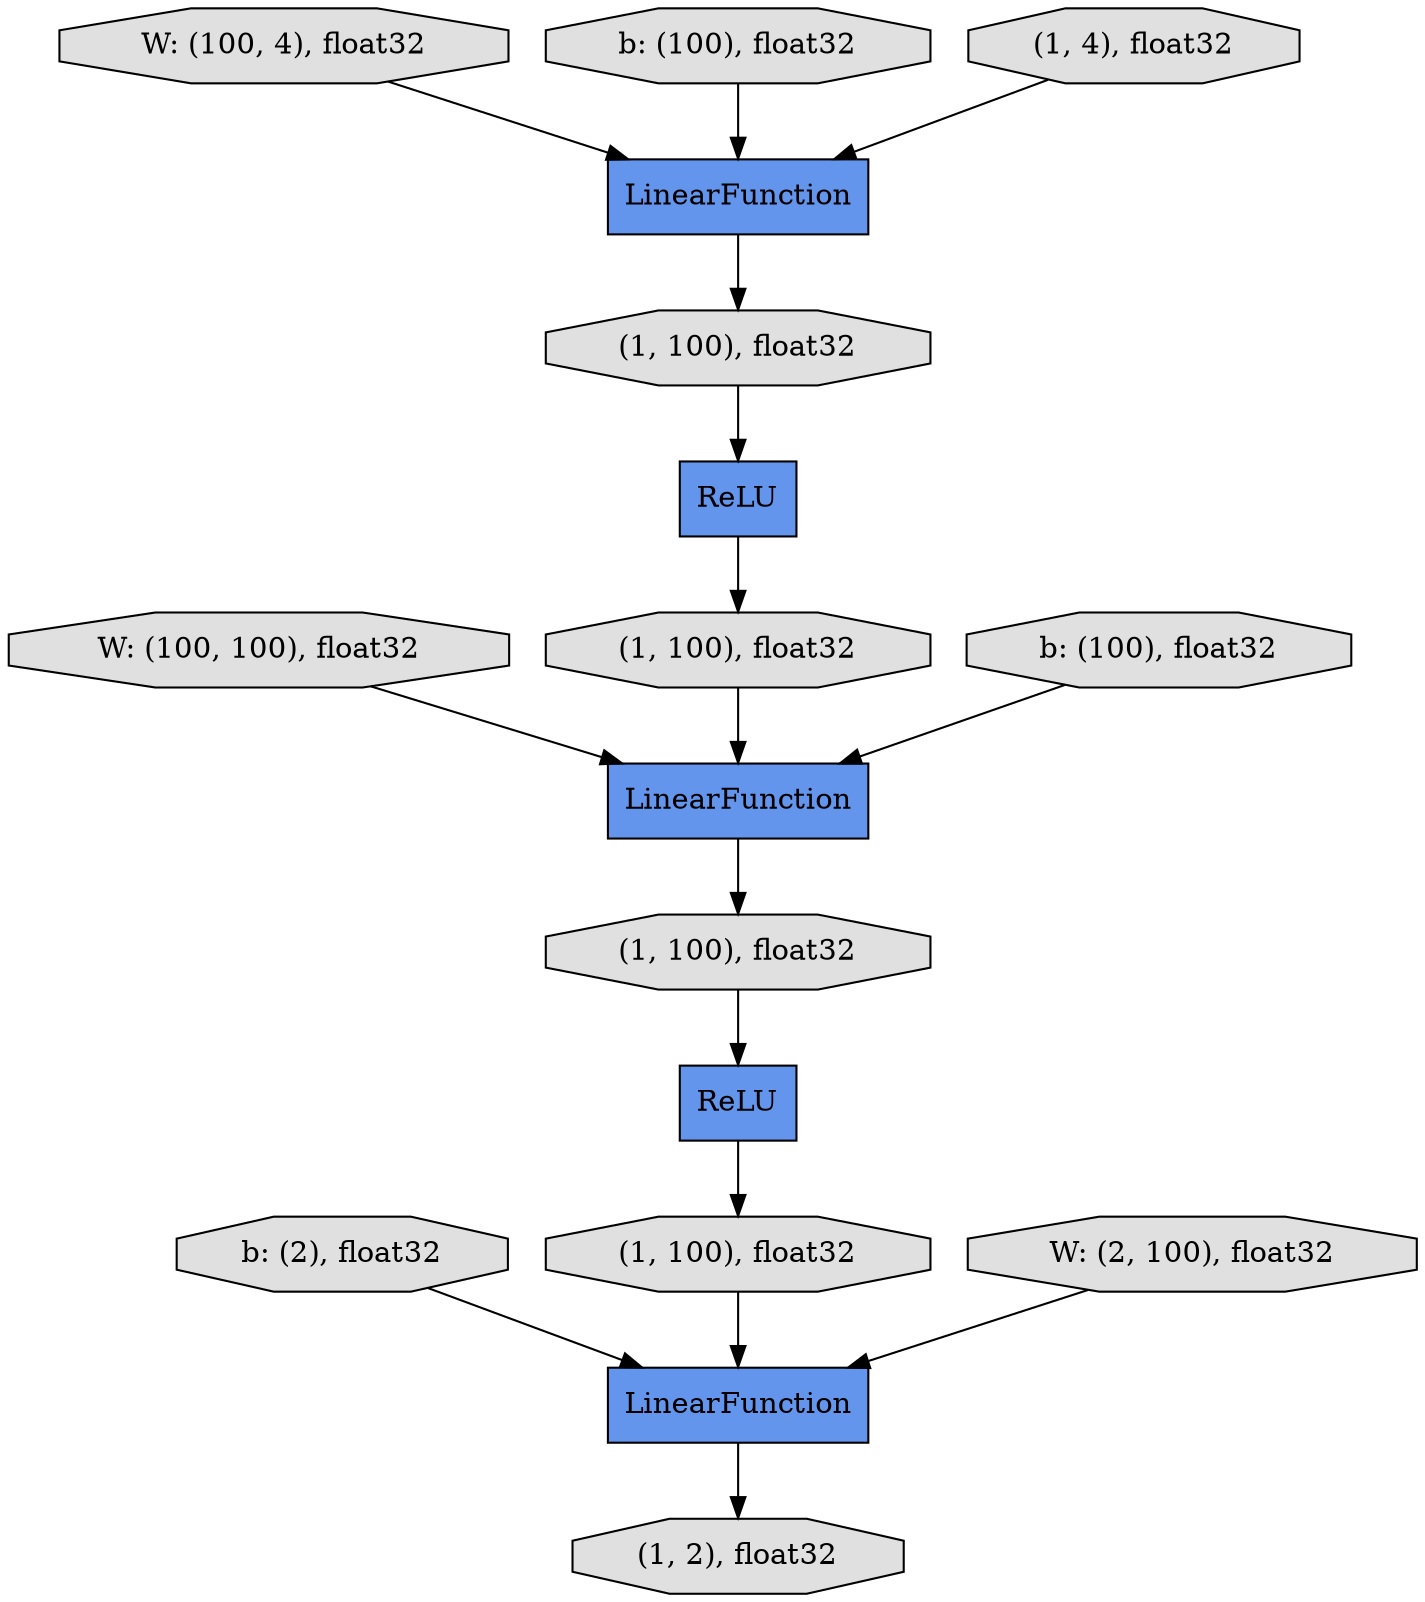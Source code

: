 digraph graphname{rankdir=TB;1901895836728 [label="LinearFunction",shape="record",fillcolor="#6495ED",style="filled"];1901917393472 [label="b: (2), float32",shape="octagon",fillcolor="#E0E0E0",style="filled"];1901917346392 [label="(1, 100), float32",shape="octagon",fillcolor="#E0E0E0",style="filled"];1901917347400 [label="LinearFunction",shape="record",fillcolor="#6495ED",style="filled"];1901917500472 [label="W: (100, 100), float32",shape="octagon",fillcolor="#E0E0E0",style="filled"];1901917346952 [label="(1, 100), float32",shape="octagon",fillcolor="#E0E0E0",style="filled"];1901917499856 [label="W: (100, 4), float32",shape="octagon",fillcolor="#E0E0E0",style="filled"];1901917500080 [label="b: (100), float32",shape="octagon",fillcolor="#E0E0E0",style="filled"];1901917346000 [label="(1, 100), float32",shape="octagon",fillcolor="#E0E0E0",style="filled"];1901917393136 [label="LinearFunction",shape="record",fillcolor="#6495ED",style="filled"];1901917347568 [label="(1, 4), float32",shape="octagon",fillcolor="#E0E0E0",style="filled"];1901917347232 [label="(1, 100), float32",shape="octagon",fillcolor="#E0E0E0",style="filled"];1901917346112 [label="(1, 2), float32",shape="octagon",fillcolor="#E0E0E0",style="filled"];1901917500752 [label="b: (100), float32",shape="octagon",fillcolor="#E0E0E0",style="filled"];1901917393808 [label="W: (2, 100), float32",shape="octagon",fillcolor="#E0E0E0",style="filled"];1901917346728 [label="ReLU",shape="record",fillcolor="#6495ED",style="filled"];1901917347792 [label="ReLU",shape="record",fillcolor="#6495ED",style="filled"];1901917347792 -> 1901917346952;1901917346000 -> 1901895836728;1901917347400 -> 1901917346392;1901917347232 -> 1901917347792;1901895836728 -> 1901917346112;1901917500752 -> 1901917347400;1901917346392 -> 1901917346728;1901917393472 -> 1901895836728;1901917499856 -> 1901917393136;1901917500080 -> 1901917393136;1901917346728 -> 1901917346000;1901917393808 -> 1901895836728;1901917500472 -> 1901917347400;1901917347568 -> 1901917393136;1901917393136 -> 1901917347232;1901917346952 -> 1901917347400;}